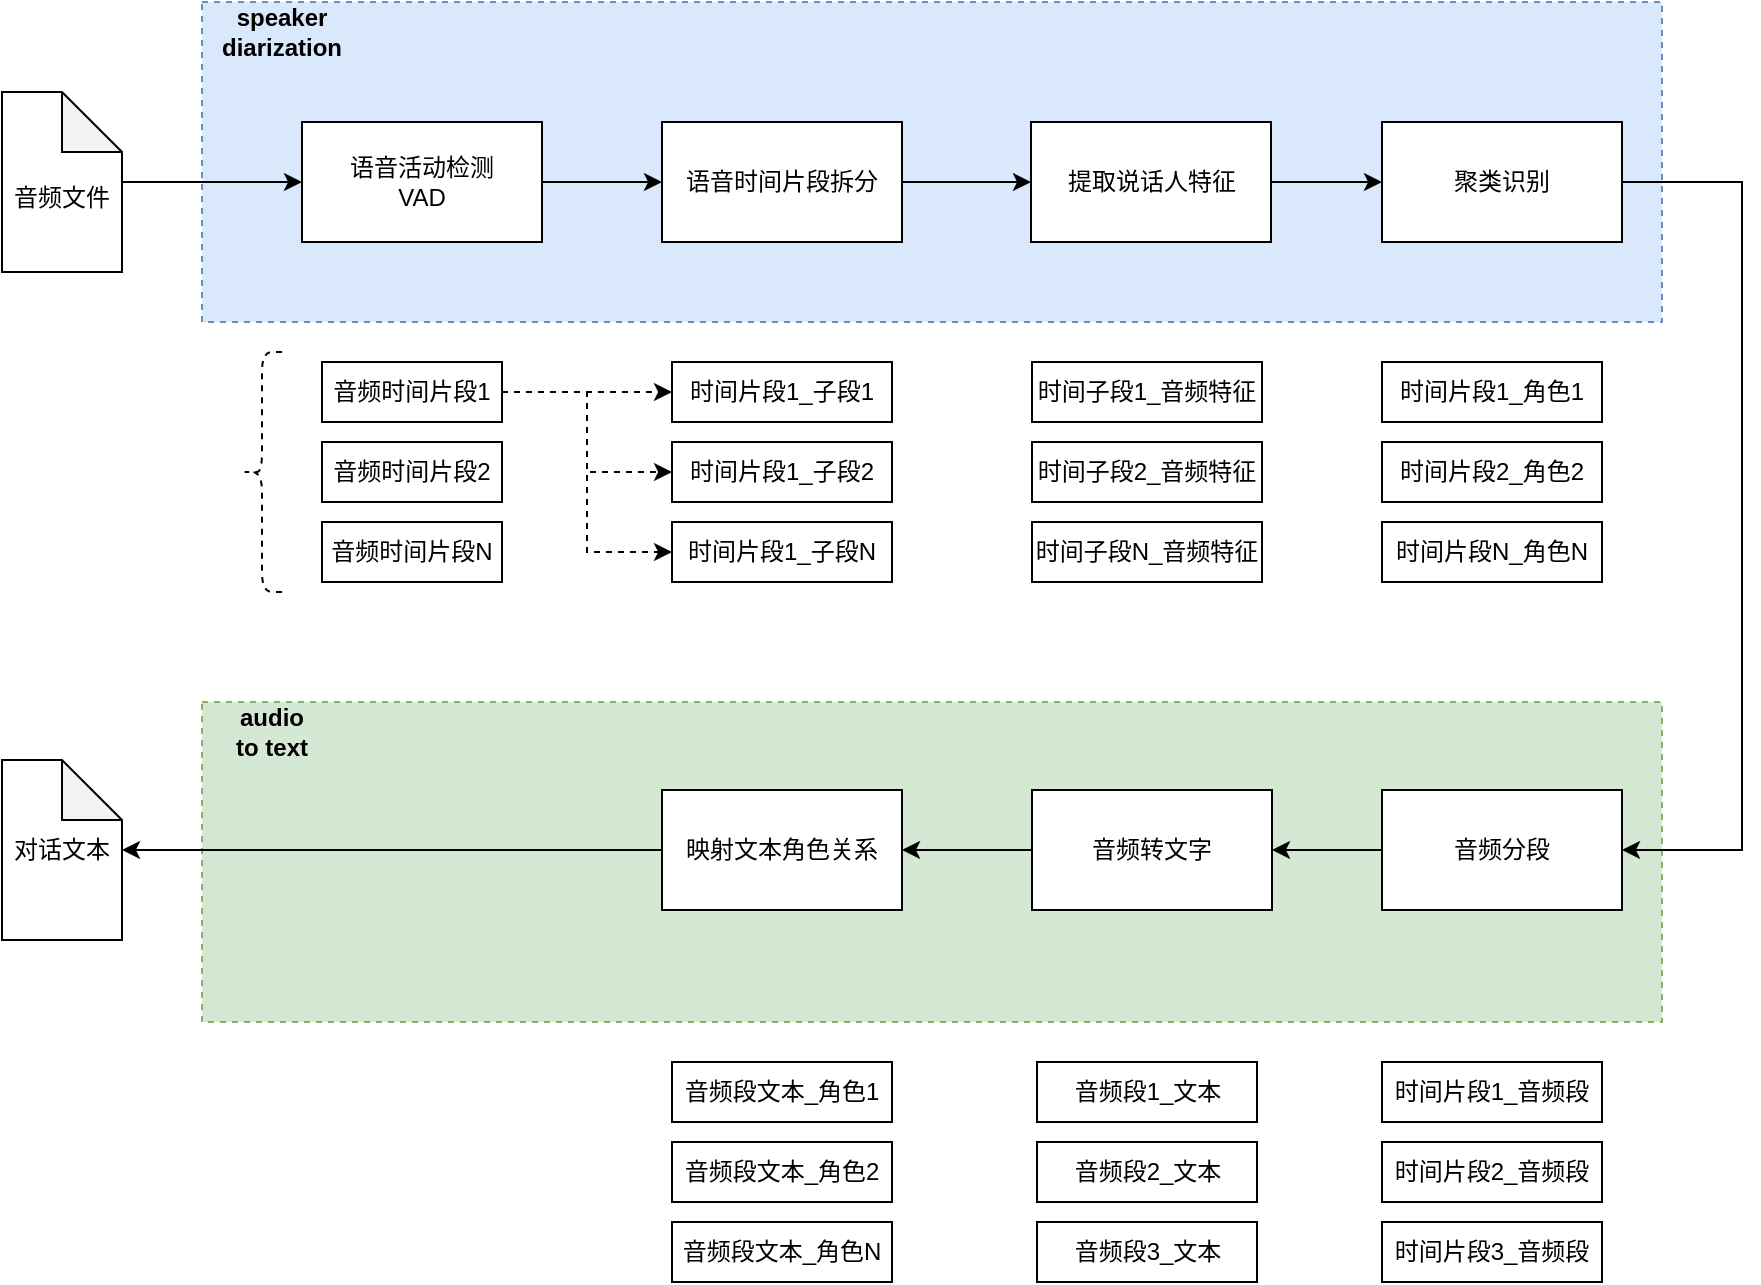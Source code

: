 <mxfile version="23.0.2" type="device" pages="3">
  <diagram name="第 1 页" id="B8MnnoOx6QbnPF_gsELb">
    <mxGraphModel dx="1434" dy="844" grid="1" gridSize="10" guides="1" tooltips="1" connect="1" arrows="1" fold="1" page="1" pageScale="1" pageWidth="1169" pageHeight="827" math="0" shadow="0">
      <root>
        <mxCell id="0" />
        <mxCell id="1" parent="0" />
        <mxCell id="4z5lI8N4x5jjcbuKKjhU-10" value="" style="rounded=0;whiteSpace=wrap;html=1;dashed=1;strokeColor=#82b366;fillColor=#d5e8d4;" vertex="1" parent="1">
          <mxGeometry x="160" y="410" width="730" height="160" as="geometry" />
        </mxCell>
        <mxCell id="4z5lI8N4x5jjcbuKKjhU-9" value="" style="rounded=0;whiteSpace=wrap;html=1;dashed=1;strokeColor=#6c8ebf;fillColor=#dae8fc;" vertex="1" parent="1">
          <mxGeometry x="160" y="60" width="730" height="160" as="geometry" />
        </mxCell>
        <mxCell id="4z5lI8N4x5jjcbuKKjhU-17" style="edgeStyle=orthogonalEdgeStyle;rounded=0;orthogonalLoop=1;jettySize=auto;html=1;" edge="1" parent="1" source="4z5lI8N4x5jjcbuKKjhU-1" target="4z5lI8N4x5jjcbuKKjhU-3">
          <mxGeometry relative="1" as="geometry" />
        </mxCell>
        <mxCell id="4z5lI8N4x5jjcbuKKjhU-1" value="语音活动检测&lt;br&gt;VAD" style="rounded=0;whiteSpace=wrap;html=1;" vertex="1" parent="1">
          <mxGeometry x="210" y="120" width="120" height="60" as="geometry" />
        </mxCell>
        <mxCell id="4z5lI8N4x5jjcbuKKjhU-51" style="edgeStyle=orthogonalEdgeStyle;rounded=0;orthogonalLoop=1;jettySize=auto;html=1;" edge="1" parent="1" source="4z5lI8N4x5jjcbuKKjhU-2" target="4z5lI8N4x5jjcbuKKjhU-1">
          <mxGeometry relative="1" as="geometry" />
        </mxCell>
        <mxCell id="4z5lI8N4x5jjcbuKKjhU-2" value="&lt;br&gt;音频文件" style="shape=note;whiteSpace=wrap;html=1;backgroundOutline=1;darkOpacity=0.05;" vertex="1" parent="1">
          <mxGeometry x="60" y="105" width="60" height="90" as="geometry" />
        </mxCell>
        <mxCell id="4z5lI8N4x5jjcbuKKjhU-18" style="edgeStyle=orthogonalEdgeStyle;rounded=0;orthogonalLoop=1;jettySize=auto;html=1;entryX=0;entryY=0.5;entryDx=0;entryDy=0;" edge="1" parent="1" source="4z5lI8N4x5jjcbuKKjhU-3" target="4z5lI8N4x5jjcbuKKjhU-4">
          <mxGeometry relative="1" as="geometry" />
        </mxCell>
        <mxCell id="4z5lI8N4x5jjcbuKKjhU-3" value="语音时间片段拆分" style="rounded=0;whiteSpace=wrap;html=1;" vertex="1" parent="1">
          <mxGeometry x="390" y="120" width="120" height="60" as="geometry" />
        </mxCell>
        <mxCell id="4z5lI8N4x5jjcbuKKjhU-19" style="edgeStyle=orthogonalEdgeStyle;rounded=0;orthogonalLoop=1;jettySize=auto;html=1;" edge="1" parent="1" source="4z5lI8N4x5jjcbuKKjhU-4" target="4z5lI8N4x5jjcbuKKjhU-5">
          <mxGeometry relative="1" as="geometry" />
        </mxCell>
        <mxCell id="4z5lI8N4x5jjcbuKKjhU-4" value="提取说话人特征" style="rounded=0;whiteSpace=wrap;html=1;" vertex="1" parent="1">
          <mxGeometry x="574.5" y="120" width="120" height="60" as="geometry" />
        </mxCell>
        <mxCell id="4z5lI8N4x5jjcbuKKjhU-36" style="edgeStyle=orthogonalEdgeStyle;rounded=0;orthogonalLoop=1;jettySize=auto;html=1;entryX=1;entryY=0.5;entryDx=0;entryDy=0;" edge="1" parent="1" source="4z5lI8N4x5jjcbuKKjhU-5" target="4z5lI8N4x5jjcbuKKjhU-6">
          <mxGeometry relative="1" as="geometry">
            <Array as="points">
              <mxPoint x="930" y="150" />
              <mxPoint x="930" y="484" />
            </Array>
          </mxGeometry>
        </mxCell>
        <mxCell id="4z5lI8N4x5jjcbuKKjhU-5" value="聚类识别" style="rounded=0;whiteSpace=wrap;html=1;" vertex="1" parent="1">
          <mxGeometry x="750" y="120" width="120" height="60" as="geometry" />
        </mxCell>
        <mxCell id="4z5lI8N4x5jjcbuKKjhU-41" style="edgeStyle=orthogonalEdgeStyle;rounded=0;orthogonalLoop=1;jettySize=auto;html=1;entryX=1;entryY=0.5;entryDx=0;entryDy=0;" edge="1" parent="1" source="4z5lI8N4x5jjcbuKKjhU-6" target="4z5lI8N4x5jjcbuKKjhU-7">
          <mxGeometry relative="1" as="geometry" />
        </mxCell>
        <mxCell id="4z5lI8N4x5jjcbuKKjhU-6" value="音频分段" style="rounded=0;whiteSpace=wrap;html=1;" vertex="1" parent="1">
          <mxGeometry x="750" y="454" width="120" height="60" as="geometry" />
        </mxCell>
        <mxCell id="4z5lI8N4x5jjcbuKKjhU-46" style="edgeStyle=orthogonalEdgeStyle;rounded=0;orthogonalLoop=1;jettySize=auto;html=1;" edge="1" parent="1" source="4z5lI8N4x5jjcbuKKjhU-7" target="4z5lI8N4x5jjcbuKKjhU-8">
          <mxGeometry relative="1" as="geometry" />
        </mxCell>
        <mxCell id="4z5lI8N4x5jjcbuKKjhU-7" value="音频转文字" style="rounded=0;whiteSpace=wrap;html=1;" vertex="1" parent="1">
          <mxGeometry x="575" y="454" width="120" height="60" as="geometry" />
        </mxCell>
        <mxCell id="4z5lI8N4x5jjcbuKKjhU-50" style="edgeStyle=orthogonalEdgeStyle;rounded=0;orthogonalLoop=1;jettySize=auto;html=1;" edge="1" parent="1" source="4z5lI8N4x5jjcbuKKjhU-8" target="4z5lI8N4x5jjcbuKKjhU-49">
          <mxGeometry relative="1" as="geometry" />
        </mxCell>
        <mxCell id="4z5lI8N4x5jjcbuKKjhU-8" value="映射文本角色关系" style="rounded=0;whiteSpace=wrap;html=1;" vertex="1" parent="1">
          <mxGeometry x="390" y="454" width="120" height="60" as="geometry" />
        </mxCell>
        <mxCell id="4z5lI8N4x5jjcbuKKjhU-11" value="speaker diarization" style="text;html=1;strokeColor=none;fillColor=none;align=center;verticalAlign=middle;whiteSpace=wrap;rounded=0;fontStyle=1" vertex="1" parent="1">
          <mxGeometry x="160" y="60" width="80" height="30" as="geometry" />
        </mxCell>
        <mxCell id="4z5lI8N4x5jjcbuKKjhU-12" value="audio &lt;br&gt;to text" style="text;html=1;strokeColor=none;fillColor=none;align=center;verticalAlign=middle;whiteSpace=wrap;rounded=0;fontStyle=1" vertex="1" parent="1">
          <mxGeometry x="160" y="410" width="70" height="30" as="geometry" />
        </mxCell>
        <mxCell id="4z5lI8N4x5jjcbuKKjhU-25" style="edgeStyle=orthogonalEdgeStyle;rounded=0;orthogonalLoop=1;jettySize=auto;html=1;entryX=0;entryY=0.5;entryDx=0;entryDy=0;dashed=1;" edge="1" parent="1" source="4z5lI8N4x5jjcbuKKjhU-13" target="4z5lI8N4x5jjcbuKKjhU-22">
          <mxGeometry relative="1" as="geometry" />
        </mxCell>
        <mxCell id="4z5lI8N4x5jjcbuKKjhU-26" style="edgeStyle=orthogonalEdgeStyle;rounded=0;orthogonalLoop=1;jettySize=auto;html=1;entryX=0;entryY=0.5;entryDx=0;entryDy=0;dashed=1;" edge="1" parent="1" source="4z5lI8N4x5jjcbuKKjhU-13" target="4z5lI8N4x5jjcbuKKjhU-23">
          <mxGeometry relative="1" as="geometry" />
        </mxCell>
        <mxCell id="4z5lI8N4x5jjcbuKKjhU-27" style="edgeStyle=orthogonalEdgeStyle;rounded=0;orthogonalLoop=1;jettySize=auto;html=1;entryX=0;entryY=0.5;entryDx=0;entryDy=0;dashed=1;" edge="1" parent="1" source="4z5lI8N4x5jjcbuKKjhU-13" target="4z5lI8N4x5jjcbuKKjhU-24">
          <mxGeometry relative="1" as="geometry" />
        </mxCell>
        <mxCell id="4z5lI8N4x5jjcbuKKjhU-13" value="音频时间片段1" style="rounded=0;whiteSpace=wrap;html=1;" vertex="1" parent="1">
          <mxGeometry x="220" y="240" width="90" height="30" as="geometry" />
        </mxCell>
        <mxCell id="4z5lI8N4x5jjcbuKKjhU-16" value="" style="shape=curlyBracket;whiteSpace=wrap;html=1;rounded=1;flipH=1;labelPosition=right;verticalLabelPosition=middle;align=left;verticalAlign=middle;rotation=-180;dashed=1;" vertex="1" parent="1">
          <mxGeometry x="180" y="235" width="20" height="120" as="geometry" />
        </mxCell>
        <mxCell id="4z5lI8N4x5jjcbuKKjhU-20" value="音频时间片段2" style="rounded=0;whiteSpace=wrap;html=1;" vertex="1" parent="1">
          <mxGeometry x="220" y="280" width="90" height="30" as="geometry" />
        </mxCell>
        <mxCell id="4z5lI8N4x5jjcbuKKjhU-21" value="音频时间片段N" style="rounded=0;whiteSpace=wrap;html=1;" vertex="1" parent="1">
          <mxGeometry x="220" y="320" width="90" height="30" as="geometry" />
        </mxCell>
        <mxCell id="4z5lI8N4x5jjcbuKKjhU-22" value="时间片段1_子段1" style="rounded=0;whiteSpace=wrap;html=1;" vertex="1" parent="1">
          <mxGeometry x="395" y="240" width="110" height="30" as="geometry" />
        </mxCell>
        <mxCell id="4z5lI8N4x5jjcbuKKjhU-23" value="时间片段1_子段2" style="rounded=0;whiteSpace=wrap;html=1;" vertex="1" parent="1">
          <mxGeometry x="395" y="280" width="110" height="30" as="geometry" />
        </mxCell>
        <mxCell id="4z5lI8N4x5jjcbuKKjhU-24" value="时间片段1_子段N" style="rounded=0;whiteSpace=wrap;html=1;" vertex="1" parent="1">
          <mxGeometry x="395" y="320" width="110" height="30" as="geometry" />
        </mxCell>
        <mxCell id="4z5lI8N4x5jjcbuKKjhU-28" value="时间子段1_音频特征" style="rounded=0;whiteSpace=wrap;html=1;" vertex="1" parent="1">
          <mxGeometry x="575" y="240" width="115" height="30" as="geometry" />
        </mxCell>
        <mxCell id="4z5lI8N4x5jjcbuKKjhU-29" value="时间子段2_音频特征" style="rounded=0;whiteSpace=wrap;html=1;" vertex="1" parent="1">
          <mxGeometry x="575" y="280" width="115" height="30" as="geometry" />
        </mxCell>
        <mxCell id="4z5lI8N4x5jjcbuKKjhU-30" value="时间子段N_音频特征" style="rounded=0;whiteSpace=wrap;html=1;" vertex="1" parent="1">
          <mxGeometry x="575" y="320" width="115" height="30" as="geometry" />
        </mxCell>
        <mxCell id="4z5lI8N4x5jjcbuKKjhU-33" value="时间片段1_角色1" style="rounded=0;whiteSpace=wrap;html=1;" vertex="1" parent="1">
          <mxGeometry x="750" y="240" width="110" height="30" as="geometry" />
        </mxCell>
        <mxCell id="4z5lI8N4x5jjcbuKKjhU-34" value="时间片段2_角色2" style="rounded=0;whiteSpace=wrap;html=1;" vertex="1" parent="1">
          <mxGeometry x="750" y="280" width="110" height="30" as="geometry" />
        </mxCell>
        <mxCell id="4z5lI8N4x5jjcbuKKjhU-35" value="时间片段N_角色N" style="rounded=0;whiteSpace=wrap;html=1;" vertex="1" parent="1">
          <mxGeometry x="750" y="320" width="110" height="30" as="geometry" />
        </mxCell>
        <mxCell id="4z5lI8N4x5jjcbuKKjhU-37" value="时间片段1_音频段" style="rounded=0;whiteSpace=wrap;html=1;" vertex="1" parent="1">
          <mxGeometry x="750" y="590" width="110" height="30" as="geometry" />
        </mxCell>
        <mxCell id="4z5lI8N4x5jjcbuKKjhU-39" value="时间片段2_音频段" style="rounded=0;whiteSpace=wrap;html=1;" vertex="1" parent="1">
          <mxGeometry x="750" y="630" width="110" height="30" as="geometry" />
        </mxCell>
        <mxCell id="4z5lI8N4x5jjcbuKKjhU-40" value="时间片段3_音频段" style="rounded=0;whiteSpace=wrap;html=1;" vertex="1" parent="1">
          <mxGeometry x="750" y="670" width="110" height="30" as="geometry" />
        </mxCell>
        <mxCell id="4z5lI8N4x5jjcbuKKjhU-42" value="音频段1_文本" style="rounded=0;whiteSpace=wrap;html=1;" vertex="1" parent="1">
          <mxGeometry x="577.5" y="590" width="110" height="30" as="geometry" />
        </mxCell>
        <mxCell id="4z5lI8N4x5jjcbuKKjhU-43" value="音频段2_文本" style="rounded=0;whiteSpace=wrap;html=1;" vertex="1" parent="1">
          <mxGeometry x="577.5" y="630" width="110" height="30" as="geometry" />
        </mxCell>
        <mxCell id="4z5lI8N4x5jjcbuKKjhU-44" value="音频段3_文本" style="rounded=0;whiteSpace=wrap;html=1;" vertex="1" parent="1">
          <mxGeometry x="577.5" y="670" width="110" height="30" as="geometry" />
        </mxCell>
        <mxCell id="4z5lI8N4x5jjcbuKKjhU-45" value="音频段文本_角色1" style="rounded=0;whiteSpace=wrap;html=1;" vertex="1" parent="1">
          <mxGeometry x="395" y="590" width="110" height="30" as="geometry" />
        </mxCell>
        <mxCell id="4z5lI8N4x5jjcbuKKjhU-47" value="音频段文本_角色2" style="rounded=0;whiteSpace=wrap;html=1;" vertex="1" parent="1">
          <mxGeometry x="395" y="630" width="110" height="30" as="geometry" />
        </mxCell>
        <mxCell id="4z5lI8N4x5jjcbuKKjhU-48" value="音频段文本_角色N" style="rounded=0;whiteSpace=wrap;html=1;" vertex="1" parent="1">
          <mxGeometry x="395" y="670" width="110" height="30" as="geometry" />
        </mxCell>
        <mxCell id="4z5lI8N4x5jjcbuKKjhU-49" value="对话文本" style="shape=note;whiteSpace=wrap;html=1;backgroundOutline=1;darkOpacity=0.05;" vertex="1" parent="1">
          <mxGeometry x="60" y="439" width="60" height="90" as="geometry" />
        </mxCell>
      </root>
    </mxGraphModel>
  </diagram>
  <diagram name="第一版" id="OeGTl1P39evOYPoa_xKc">
    <mxGraphModel dx="1674" dy="844" grid="1" gridSize="10" guides="1" tooltips="1" connect="1" arrows="1" fold="1" page="1" pageScale="1" pageWidth="1169" pageHeight="827" math="0" shadow="0">
      <root>
        <mxCell id="Fuwbp-t072ufbkYobTwD-0" />
        <mxCell id="Fuwbp-t072ufbkYobTwD-1" parent="Fuwbp-t072ufbkYobTwD-0" />
        <mxCell id="Fuwbp-t072ufbkYobTwD-2" value="" style="rounded=0;whiteSpace=wrap;html=1;dashed=1;strokeColor=#82b366;fillColor=#d5e8d4;" vertex="1" parent="Fuwbp-t072ufbkYobTwD-1">
          <mxGeometry x="890" y="60" width="640" height="160" as="geometry" />
        </mxCell>
        <mxCell id="Fuwbp-t072ufbkYobTwD-3" value="" style="rounded=0;whiteSpace=wrap;html=1;dashed=1;strokeColor=#6c8ebf;fillColor=#dae8fc;" vertex="1" parent="Fuwbp-t072ufbkYobTwD-1">
          <mxGeometry x="160" y="60" width="730" height="160" as="geometry" />
        </mxCell>
        <mxCell id="Fuwbp-t072ufbkYobTwD-4" style="edgeStyle=orthogonalEdgeStyle;rounded=0;orthogonalLoop=1;jettySize=auto;html=1;" edge="1" parent="Fuwbp-t072ufbkYobTwD-1" source="Fuwbp-t072ufbkYobTwD-5" target="Fuwbp-t072ufbkYobTwD-9">
          <mxGeometry relative="1" as="geometry" />
        </mxCell>
        <mxCell id="Fuwbp-t072ufbkYobTwD-5" value="语音活动检测" style="rounded=0;whiteSpace=wrap;html=1;" vertex="1" parent="Fuwbp-t072ufbkYobTwD-1">
          <mxGeometry x="210" y="120" width="120" height="60" as="geometry" />
        </mxCell>
        <mxCell id="Fuwbp-t072ufbkYobTwD-6" style="edgeStyle=orthogonalEdgeStyle;rounded=0;orthogonalLoop=1;jettySize=auto;html=1;" edge="1" parent="Fuwbp-t072ufbkYobTwD-1" source="Fuwbp-t072ufbkYobTwD-7" target="Fuwbp-t072ufbkYobTwD-5">
          <mxGeometry relative="1" as="geometry" />
        </mxCell>
        <mxCell id="Fuwbp-t072ufbkYobTwD-7" value="&lt;br&gt;音频文件" style="shape=note;whiteSpace=wrap;html=1;backgroundOutline=1;darkOpacity=0.05;" vertex="1" parent="Fuwbp-t072ufbkYobTwD-1">
          <mxGeometry x="60" y="105" width="60" height="90" as="geometry" />
        </mxCell>
        <mxCell id="Fuwbp-t072ufbkYobTwD-8" style="edgeStyle=orthogonalEdgeStyle;rounded=0;orthogonalLoop=1;jettySize=auto;html=1;entryX=0;entryY=0.5;entryDx=0;entryDy=0;" edge="1" parent="Fuwbp-t072ufbkYobTwD-1" source="Fuwbp-t072ufbkYobTwD-9" target="Fuwbp-t072ufbkYobTwD-11">
          <mxGeometry relative="1" as="geometry" />
        </mxCell>
        <mxCell id="Fuwbp-t072ufbkYobTwD-9" value="语音时间片段拆分" style="rounded=0;whiteSpace=wrap;html=1;" vertex="1" parent="Fuwbp-t072ufbkYobTwD-1">
          <mxGeometry x="390" y="120" width="120" height="60" as="geometry" />
        </mxCell>
        <mxCell id="Fuwbp-t072ufbkYobTwD-10" style="edgeStyle=orthogonalEdgeStyle;rounded=0;orthogonalLoop=1;jettySize=auto;html=1;" edge="1" parent="Fuwbp-t072ufbkYobTwD-1" source="Fuwbp-t072ufbkYobTwD-11" target="Fuwbp-t072ufbkYobTwD-13">
          <mxGeometry relative="1" as="geometry" />
        </mxCell>
        <mxCell id="Fuwbp-t072ufbkYobTwD-11" value="提取说话人特征" style="rounded=0;whiteSpace=wrap;html=1;" vertex="1" parent="Fuwbp-t072ufbkYobTwD-1">
          <mxGeometry x="574.5" y="120" width="120" height="60" as="geometry" />
        </mxCell>
        <mxCell id="nxH34Sd4B_VQgDm_qu-q-0" style="edgeStyle=orthogonalEdgeStyle;rounded=0;orthogonalLoop=1;jettySize=auto;html=1;" edge="1" parent="Fuwbp-t072ufbkYobTwD-1" source="Fuwbp-t072ufbkYobTwD-13" target="Fuwbp-t072ufbkYobTwD-15">
          <mxGeometry relative="1" as="geometry" />
        </mxCell>
        <mxCell id="Fuwbp-t072ufbkYobTwD-13" value="说话人聚类识别" style="rounded=0;whiteSpace=wrap;html=1;" vertex="1" parent="Fuwbp-t072ufbkYobTwD-1">
          <mxGeometry x="750" y="120" width="120" height="60" as="geometry" />
        </mxCell>
        <mxCell id="nxH34Sd4B_VQgDm_qu-q-1" style="edgeStyle=orthogonalEdgeStyle;rounded=0;orthogonalLoop=1;jettySize=auto;html=1;" edge="1" parent="Fuwbp-t072ufbkYobTwD-1" source="Fuwbp-t072ufbkYobTwD-15" target="Fuwbp-t072ufbkYobTwD-17">
          <mxGeometry relative="1" as="geometry" />
        </mxCell>
        <mxCell id="Fuwbp-t072ufbkYobTwD-15" value="音频分段" style="rounded=0;whiteSpace=wrap;html=1;" vertex="1" parent="Fuwbp-t072ufbkYobTwD-1">
          <mxGeometry x="970" y="120" width="120" height="60" as="geometry" />
        </mxCell>
        <mxCell id="nxH34Sd4B_VQgDm_qu-q-2" style="edgeStyle=orthogonalEdgeStyle;rounded=0;orthogonalLoop=1;jettySize=auto;html=1;" edge="1" parent="Fuwbp-t072ufbkYobTwD-1" source="Fuwbp-t072ufbkYobTwD-17" target="Fuwbp-t072ufbkYobTwD-19">
          <mxGeometry relative="1" as="geometry" />
        </mxCell>
        <mxCell id="Fuwbp-t072ufbkYobTwD-17" value="音频转文字" style="rounded=0;whiteSpace=wrap;html=1;" vertex="1" parent="Fuwbp-t072ufbkYobTwD-1">
          <mxGeometry x="1160" y="120" width="120" height="60" as="geometry" />
        </mxCell>
        <mxCell id="nxH34Sd4B_VQgDm_qu-q-3" style="edgeStyle=orthogonalEdgeStyle;rounded=0;orthogonalLoop=1;jettySize=auto;html=1;" edge="1" parent="Fuwbp-t072ufbkYobTwD-1" source="Fuwbp-t072ufbkYobTwD-19" target="Fuwbp-t072ufbkYobTwD-47">
          <mxGeometry relative="1" as="geometry" />
        </mxCell>
        <mxCell id="Fuwbp-t072ufbkYobTwD-19" value="映射文本角色关系" style="rounded=0;whiteSpace=wrap;html=1;" vertex="1" parent="Fuwbp-t072ufbkYobTwD-1">
          <mxGeometry x="1360" y="120" width="120" height="60" as="geometry" />
        </mxCell>
        <mxCell id="Fuwbp-t072ufbkYobTwD-20" value="说话人识别" style="text;html=1;strokeColor=none;fillColor=none;align=center;verticalAlign=middle;whiteSpace=wrap;rounded=0;fontStyle=1" vertex="1" parent="Fuwbp-t072ufbkYobTwD-1">
          <mxGeometry x="160" y="60" width="80" height="30" as="geometry" />
        </mxCell>
        <mxCell id="Fuwbp-t072ufbkYobTwD-21" value="音频转文字" style="text;html=1;strokeColor=none;fillColor=none;align=center;verticalAlign=middle;whiteSpace=wrap;rounded=0;fontStyle=1" vertex="1" parent="Fuwbp-t072ufbkYobTwD-1">
          <mxGeometry x="890" y="60" width="70" height="30" as="geometry" />
        </mxCell>
        <mxCell id="Fuwbp-t072ufbkYobTwD-22" style="edgeStyle=orthogonalEdgeStyle;rounded=0;orthogonalLoop=1;jettySize=auto;html=1;entryX=0;entryY=0.5;entryDx=0;entryDy=0;dashed=1;" edge="1" parent="Fuwbp-t072ufbkYobTwD-1" source="Fuwbp-t072ufbkYobTwD-25" target="Fuwbp-t072ufbkYobTwD-29">
          <mxGeometry relative="1" as="geometry" />
        </mxCell>
        <mxCell id="Fuwbp-t072ufbkYobTwD-23" style="edgeStyle=orthogonalEdgeStyle;rounded=0;orthogonalLoop=1;jettySize=auto;html=1;entryX=0;entryY=0.5;entryDx=0;entryDy=0;dashed=1;" edge="1" parent="Fuwbp-t072ufbkYobTwD-1" source="Fuwbp-t072ufbkYobTwD-25" target="Fuwbp-t072ufbkYobTwD-30">
          <mxGeometry relative="1" as="geometry" />
        </mxCell>
        <mxCell id="Fuwbp-t072ufbkYobTwD-24" style="edgeStyle=orthogonalEdgeStyle;rounded=0;orthogonalLoop=1;jettySize=auto;html=1;entryX=0;entryY=0.5;entryDx=0;entryDy=0;dashed=1;" edge="1" parent="Fuwbp-t072ufbkYobTwD-1" source="Fuwbp-t072ufbkYobTwD-25" target="Fuwbp-t072ufbkYobTwD-31">
          <mxGeometry relative="1" as="geometry" />
        </mxCell>
        <mxCell id="Fuwbp-t072ufbkYobTwD-25" value="音频时间片段1" style="rounded=0;whiteSpace=wrap;html=1;" vertex="1" parent="Fuwbp-t072ufbkYobTwD-1">
          <mxGeometry x="220" y="240" width="90" height="30" as="geometry" />
        </mxCell>
        <mxCell id="Fuwbp-t072ufbkYobTwD-26" value="" style="shape=curlyBracket;whiteSpace=wrap;html=1;rounded=1;flipH=1;labelPosition=right;verticalLabelPosition=middle;align=left;verticalAlign=middle;rotation=-180;dashed=1;" vertex="1" parent="Fuwbp-t072ufbkYobTwD-1">
          <mxGeometry x="180" y="235" width="20" height="120" as="geometry" />
        </mxCell>
        <mxCell id="Fuwbp-t072ufbkYobTwD-27" value="音频时间片段2" style="rounded=0;whiteSpace=wrap;html=1;" vertex="1" parent="Fuwbp-t072ufbkYobTwD-1">
          <mxGeometry x="220" y="280" width="90" height="30" as="geometry" />
        </mxCell>
        <mxCell id="Fuwbp-t072ufbkYobTwD-28" value="音频时间片段N" style="rounded=0;whiteSpace=wrap;html=1;" vertex="1" parent="Fuwbp-t072ufbkYobTwD-1">
          <mxGeometry x="220" y="320" width="90" height="30" as="geometry" />
        </mxCell>
        <mxCell id="Fuwbp-t072ufbkYobTwD-29" value="时间片段1_子段1" style="rounded=0;whiteSpace=wrap;html=1;" vertex="1" parent="Fuwbp-t072ufbkYobTwD-1">
          <mxGeometry x="395" y="240" width="110" height="30" as="geometry" />
        </mxCell>
        <mxCell id="Fuwbp-t072ufbkYobTwD-30" value="时间片段1_子段2" style="rounded=0;whiteSpace=wrap;html=1;" vertex="1" parent="Fuwbp-t072ufbkYobTwD-1">
          <mxGeometry x="395" y="280" width="110" height="30" as="geometry" />
        </mxCell>
        <mxCell id="Fuwbp-t072ufbkYobTwD-31" value="时间片段1_子段N" style="rounded=0;whiteSpace=wrap;html=1;" vertex="1" parent="Fuwbp-t072ufbkYobTwD-1">
          <mxGeometry x="395" y="320" width="110" height="30" as="geometry" />
        </mxCell>
        <mxCell id="Fuwbp-t072ufbkYobTwD-32" value="时间子段1_音频特征" style="rounded=0;whiteSpace=wrap;html=1;" vertex="1" parent="Fuwbp-t072ufbkYobTwD-1">
          <mxGeometry x="575" y="240" width="115" height="30" as="geometry" />
        </mxCell>
        <mxCell id="Fuwbp-t072ufbkYobTwD-33" value="时间子段2_音频特征" style="rounded=0;whiteSpace=wrap;html=1;" vertex="1" parent="Fuwbp-t072ufbkYobTwD-1">
          <mxGeometry x="575" y="280" width="115" height="30" as="geometry" />
        </mxCell>
        <mxCell id="Fuwbp-t072ufbkYobTwD-34" value="时间子段N_音频特征" style="rounded=0;whiteSpace=wrap;html=1;" vertex="1" parent="Fuwbp-t072ufbkYobTwD-1">
          <mxGeometry x="575" y="320" width="115" height="30" as="geometry" />
        </mxCell>
        <mxCell id="Fuwbp-t072ufbkYobTwD-35" value="时间片段1_角色1" style="rounded=0;whiteSpace=wrap;html=1;" vertex="1" parent="Fuwbp-t072ufbkYobTwD-1">
          <mxGeometry x="750" y="240" width="110" height="30" as="geometry" />
        </mxCell>
        <mxCell id="Fuwbp-t072ufbkYobTwD-36" value="时间片段2_角色2" style="rounded=0;whiteSpace=wrap;html=1;" vertex="1" parent="Fuwbp-t072ufbkYobTwD-1">
          <mxGeometry x="750" y="280" width="110" height="30" as="geometry" />
        </mxCell>
        <mxCell id="Fuwbp-t072ufbkYobTwD-37" value="时间片段N_角色N" style="rounded=0;whiteSpace=wrap;html=1;" vertex="1" parent="Fuwbp-t072ufbkYobTwD-1">
          <mxGeometry x="750" y="320" width="110" height="30" as="geometry" />
        </mxCell>
        <mxCell id="Fuwbp-t072ufbkYobTwD-38" value="时间片段1_音频段" style="rounded=0;whiteSpace=wrap;html=1;" vertex="1" parent="Fuwbp-t072ufbkYobTwD-1">
          <mxGeometry x="975" y="240" width="110" height="30" as="geometry" />
        </mxCell>
        <mxCell id="Fuwbp-t072ufbkYobTwD-39" value="时间片段2_音频段" style="rounded=0;whiteSpace=wrap;html=1;" vertex="1" parent="Fuwbp-t072ufbkYobTwD-1">
          <mxGeometry x="975" y="280" width="110" height="30" as="geometry" />
        </mxCell>
        <mxCell id="Fuwbp-t072ufbkYobTwD-40" value="时间片段3_音频段" style="rounded=0;whiteSpace=wrap;html=1;" vertex="1" parent="Fuwbp-t072ufbkYobTwD-1">
          <mxGeometry x="975" y="320" width="110" height="30" as="geometry" />
        </mxCell>
        <mxCell id="Fuwbp-t072ufbkYobTwD-41" value="音频段1_文本" style="rounded=0;whiteSpace=wrap;html=1;" vertex="1" parent="Fuwbp-t072ufbkYobTwD-1">
          <mxGeometry x="1165" y="240" width="110" height="30" as="geometry" />
        </mxCell>
        <mxCell id="Fuwbp-t072ufbkYobTwD-42" value="音频段2_文本" style="rounded=0;whiteSpace=wrap;html=1;" vertex="1" parent="Fuwbp-t072ufbkYobTwD-1">
          <mxGeometry x="1165" y="280" width="110" height="30" as="geometry" />
        </mxCell>
        <mxCell id="Fuwbp-t072ufbkYobTwD-43" value="音频段3_文本" style="rounded=0;whiteSpace=wrap;html=1;" vertex="1" parent="Fuwbp-t072ufbkYobTwD-1">
          <mxGeometry x="1165" y="320" width="110" height="30" as="geometry" />
        </mxCell>
        <mxCell id="Fuwbp-t072ufbkYobTwD-44" value="音频段文本_角色1" style="rounded=0;whiteSpace=wrap;html=1;" vertex="1" parent="Fuwbp-t072ufbkYobTwD-1">
          <mxGeometry x="1365" y="240" width="110" height="30" as="geometry" />
        </mxCell>
        <mxCell id="Fuwbp-t072ufbkYobTwD-45" value="音频段文本_角色2" style="rounded=0;whiteSpace=wrap;html=1;" vertex="1" parent="Fuwbp-t072ufbkYobTwD-1">
          <mxGeometry x="1365" y="280" width="110" height="30" as="geometry" />
        </mxCell>
        <mxCell id="Fuwbp-t072ufbkYobTwD-46" value="音频段文本_角色N" style="rounded=0;whiteSpace=wrap;html=1;" vertex="1" parent="Fuwbp-t072ufbkYobTwD-1">
          <mxGeometry x="1365" y="320" width="110" height="30" as="geometry" />
        </mxCell>
        <mxCell id="Fuwbp-t072ufbkYobTwD-47" value="对话文本" style="shape=note;whiteSpace=wrap;html=1;backgroundOutline=1;darkOpacity=0.05;" vertex="1" parent="Fuwbp-t072ufbkYobTwD-1">
          <mxGeometry x="1560" y="105" width="60" height="90" as="geometry" />
        </mxCell>
      </root>
    </mxGraphModel>
  </diagram>
  <diagram name="第二版" id="v1UHOwDZw74L1Uzq1vG9">
    <mxGraphModel dx="1687" dy="993" grid="1" gridSize="10" guides="1" tooltips="1" connect="1" arrows="1" fold="1" page="1" pageScale="1" pageWidth="1169" pageHeight="827" math="0" shadow="0">
      <root>
        <mxCell id="vA87nllsANTd4PpmZuV6-0" />
        <mxCell id="vA87nllsANTd4PpmZuV6-1" parent="vA87nllsANTd4PpmZuV6-0" />
        <mxCell id="sA51VaUebYwI_-mCMKS2-12" value="" style="rounded=0;whiteSpace=wrap;html=1;dashed=1;strokeColor=#82b366;fillColor=#d5e8d4;" vertex="1" parent="vA87nllsANTd4PpmZuV6-1">
          <mxGeometry x="130" y="450" width="1420" height="140" as="geometry" />
        </mxCell>
        <mxCell id="sA51VaUebYwI_-mCMKS2-10" value="" style="rounded=0;whiteSpace=wrap;html=1;dashed=1;strokeColor=#6c8ebf;fillColor=#dae8fc;" vertex="1" parent="vA87nllsANTd4PpmZuV6-1">
          <mxGeometry x="130" y="100" width="1420" height="140" as="geometry" />
        </mxCell>
        <mxCell id="sA51VaUebYwI_-mCMKS2-7" style="edgeStyle=orthogonalEdgeStyle;rounded=0;orthogonalLoop=1;jettySize=auto;html=1;" edge="1" parent="vA87nllsANTd4PpmZuV6-1" source="sA51VaUebYwI_-mCMKS2-0" target="sA51VaUebYwI_-mCMKS2-1">
          <mxGeometry relative="1" as="geometry" />
        </mxCell>
        <mxCell id="sA51VaUebYwI_-mCMKS2-0" value="&lt;b&gt;&lt;font style=&quot;font-size: 14px;&quot;&gt;解析长音频中有效语音片段起止时间&lt;/font&gt;&lt;/b&gt;&lt;br&gt;（VAD语音活动检测）" style="rounded=0;whiteSpace=wrap;html=1;" vertex="1" parent="vA87nllsANTd4PpmZuV6-1">
          <mxGeometry x="160" y="140" width="290.5" height="60" as="geometry" />
        </mxCell>
        <mxCell id="sA51VaUebYwI_-mCMKS2-14" style="edgeStyle=orthogonalEdgeStyle;rounded=0;orthogonalLoop=1;jettySize=auto;html=1;" edge="1" parent="vA87nllsANTd4PpmZuV6-1" source="sA51VaUebYwI_-mCMKS2-1" target="sA51VaUebYwI_-mCMKS2-2">
          <mxGeometry relative="1" as="geometry" />
        </mxCell>
        <mxCell id="sA51VaUebYwI_-mCMKS2-1" value="&lt;font style=&quot;font-size: 14px;&quot;&gt;切分每段有效语音为若干固定长度的小块&lt;/font&gt;&lt;br&gt;&lt;span style=&quot;font-weight: normal;&quot;&gt;（便于模型提取每个小块的声音信息）&lt;/span&gt;" style="rounded=0;whiteSpace=wrap;html=1;fontStyle=1" vertex="1" parent="vA87nllsANTd4PpmZuV6-1">
          <mxGeometry x="519.25" y="140" width="290.5" height="60" as="geometry" />
        </mxCell>
        <mxCell id="sA51VaUebYwI_-mCMKS2-15" style="edgeStyle=orthogonalEdgeStyle;rounded=0;orthogonalLoop=1;jettySize=auto;html=1;" edge="1" parent="vA87nllsANTd4PpmZuV6-1" source="sA51VaUebYwI_-mCMKS2-2" target="sA51VaUebYwI_-mCMKS2-3">
          <mxGeometry relative="1" as="geometry" />
        </mxCell>
        <mxCell id="sA51VaUebYwI_-mCMKS2-2" value="&lt;font style=&quot;font-size: 14px;&quot;&gt;收集每个小块的音频特点&lt;/font&gt;&lt;br&gt;&lt;span style=&quot;font-weight: normal;&quot;&gt;（计算&lt;/span&gt;&lt;span style=&quot;font-weight: 400;&quot;&gt;每块音频的嵌入特征&lt;/span&gt;&lt;span style=&quot;font-weight: normal;&quot;&gt;）&lt;/span&gt;" style="rounded=0;whiteSpace=wrap;html=1;fontStyle=1" vertex="1" parent="vA87nllsANTd4PpmZuV6-1">
          <mxGeometry x="880" y="140" width="290.5" height="60" as="geometry" />
        </mxCell>
        <mxCell id="MmYCMAbkuT_3EoAHLHL6-7" style="edgeStyle=orthogonalEdgeStyle;rounded=0;orthogonalLoop=1;jettySize=auto;html=1;entryX=1;entryY=0.5;entryDx=0;entryDy=0;" edge="1" parent="vA87nllsANTd4PpmZuV6-1" source="sA51VaUebYwI_-mCMKS2-3" target="MmYCMAbkuT_3EoAHLHL6-6">
          <mxGeometry relative="1" as="geometry">
            <Array as="points">
              <mxPoint x="1600" y="170" />
              <mxPoint x="1600" y="520" />
            </Array>
          </mxGeometry>
        </mxCell>
        <mxCell id="sA51VaUebYwI_-mCMKS2-3" value="&lt;font style=&quot;font-size: 14px;&quot;&gt;通过声音的特点辨认是谁在说话&lt;/font&gt;&lt;br&gt;&lt;span style=&quot;font-weight: normal;&quot;&gt;（&lt;/span&gt;&lt;span style=&quot;font-weight: 400;&quot;&gt;使用聚类算法识别说话人身份&lt;/span&gt;&lt;span style=&quot;font-weight: normal;&quot;&gt;）&lt;/span&gt;" style="rounded=0;whiteSpace=wrap;html=1;fontStyle=1" vertex="1" parent="vA87nllsANTd4PpmZuV6-1">
          <mxGeometry x="1240" y="140" width="290.5" height="60" as="geometry" />
        </mxCell>
        <mxCell id="sA51VaUebYwI_-mCMKS2-17" style="edgeStyle=orthogonalEdgeStyle;rounded=0;orthogonalLoop=1;jettySize=auto;html=1;" edge="1" parent="vA87nllsANTd4PpmZuV6-1" source="sA51VaUebYwI_-mCMKS2-4" target="sA51VaUebYwI_-mCMKS2-5">
          <mxGeometry relative="1" as="geometry" />
        </mxCell>
        <mxCell id="sA51VaUebYwI_-mCMKS2-4" value="&lt;font style=&quot;font-size: 14px;&quot;&gt;裁剪同一说话人的音频信息&lt;/font&gt;&lt;br&gt;&lt;span style=&quot;font-weight: normal;&quot;&gt;（&lt;/span&gt;&lt;span style=&quot;font-weight: 400;&quot;&gt;对原音频按照起止时间进行切分&lt;/span&gt;&lt;span style=&quot;font-weight: normal;&quot;&gt;）&lt;/span&gt;" style="rounded=0;whiteSpace=wrap;html=1;fontStyle=1" vertex="1" parent="vA87nllsANTd4PpmZuV6-1">
          <mxGeometry x="880" y="490" width="290.5" height="60" as="geometry" />
        </mxCell>
        <mxCell id="sA51VaUebYwI_-mCMKS2-18" style="edgeStyle=orthogonalEdgeStyle;rounded=0;orthogonalLoop=1;jettySize=auto;html=1;" edge="1" parent="vA87nllsANTd4PpmZuV6-1" source="sA51VaUebYwI_-mCMKS2-5" target="sA51VaUebYwI_-mCMKS2-6">
          <mxGeometry relative="1" as="geometry" />
        </mxCell>
        <mxCell id="sA51VaUebYwI_-mCMKS2-5" value="&lt;font style=&quot;font-size: 14px;&quot;&gt;将每段用户的语音转为文字&lt;/font&gt;&lt;br&gt;&lt;span style=&quot;font-weight: normal;&quot;&gt;（&lt;/span&gt;&lt;span style=&quot;font-weight: 400;&quot;&gt;ASR技术对语音进行转换&lt;/span&gt;&lt;span style=&quot;font-weight: normal;&quot;&gt;）&lt;/span&gt;" style="rounded=0;whiteSpace=wrap;html=1;fontStyle=1" vertex="1" parent="vA87nllsANTd4PpmZuV6-1">
          <mxGeometry x="519.25" y="490" width="290.5" height="60" as="geometry" />
        </mxCell>
        <mxCell id="sA51VaUebYwI_-mCMKS2-6" value="&lt;span style=&quot;font-size: 14px;&quot;&gt;将说话人身份和对话文本整理成连贯&lt;/span&gt;&lt;font style=&quot;font-size: 14px;&quot;&gt;内容&lt;/font&gt;&lt;br&gt;&lt;span style=&quot;font-weight: normal;&quot;&gt;（处理对话文本和说话人对应关系&lt;/span&gt;&lt;span style=&quot;font-weight: normal;&quot;&gt;）&lt;/span&gt;" style="rounded=0;whiteSpace=wrap;html=1;fontStyle=1" vertex="1" parent="vA87nllsANTd4PpmZuV6-1">
          <mxGeometry x="160" y="490" width="290.5" height="60" as="geometry" />
        </mxCell>
        <mxCell id="sA51VaUebYwI_-mCMKS2-9" style="edgeStyle=orthogonalEdgeStyle;rounded=0;orthogonalLoop=1;jettySize=auto;html=1;entryX=0;entryY=0.5;entryDx=0;entryDy=0;" edge="1" parent="vA87nllsANTd4PpmZuV6-1" source="sA51VaUebYwI_-mCMKS2-8" target="sA51VaUebYwI_-mCMKS2-0">
          <mxGeometry relative="1" as="geometry" />
        </mxCell>
        <mxCell id="sA51VaUebYwI_-mCMKS2-8" value="&lt;br&gt;音频文件" style="shape=note;whiteSpace=wrap;html=1;backgroundOutline=1;darkOpacity=0.05;" vertex="1" parent="vA87nllsANTd4PpmZuV6-1">
          <mxGeometry x="40" y="125" width="60" height="90" as="geometry" />
        </mxCell>
        <mxCell id="sA51VaUebYwI_-mCMKS2-11" value="说话人识别" style="text;html=1;strokeColor=none;fillColor=none;align=center;verticalAlign=middle;whiteSpace=wrap;rounded=0;fontStyle=1" vertex="1" parent="vA87nllsANTd4PpmZuV6-1">
          <mxGeometry x="130" y="100" width="80" height="30" as="geometry" />
        </mxCell>
        <mxCell id="sA51VaUebYwI_-mCMKS2-13" value="音频转文字" style="text;html=1;strokeColor=none;fillColor=none;align=center;verticalAlign=middle;whiteSpace=wrap;rounded=0;fontStyle=1" vertex="1" parent="vA87nllsANTd4PpmZuV6-1">
          <mxGeometry x="130" y="450" width="70" height="30" as="geometry" />
        </mxCell>
        <mxCell id="sA51VaUebYwI_-mCMKS2-19" value="&lt;br&gt;对话记录" style="shape=note;whiteSpace=wrap;html=1;backgroundOutline=1;darkOpacity=0.05;" vertex="1" parent="vA87nllsANTd4PpmZuV6-1">
          <mxGeometry x="40" y="470" width="60" height="90" as="geometry" />
        </mxCell>
        <mxCell id="sA51VaUebYwI_-mCMKS2-21" style="edgeStyle=orthogonalEdgeStyle;rounded=0;orthogonalLoop=1;jettySize=auto;html=1;entryX=1.033;entryY=0.556;entryDx=0;entryDy=0;entryPerimeter=0;" edge="1" parent="vA87nllsANTd4PpmZuV6-1" source="sA51VaUebYwI_-mCMKS2-6" target="sA51VaUebYwI_-mCMKS2-19">
          <mxGeometry relative="1" as="geometry" />
        </mxCell>
        <mxCell id="MmYCMAbkuT_3EoAHLHL6-2" value="有效语音片段 | 起止时间(s)&lt;br&gt;-------------------|------------&lt;br&gt;&amp;nbsp; 1&amp;nbsp; &amp;nbsp; &amp;nbsp; &amp;nbsp; &amp;nbsp; &amp;nbsp; &amp;nbsp; &amp;nbsp; &amp;nbsp; |&amp;nbsp; &amp;nbsp;[5, 29]&lt;br&gt;&amp;nbsp; 2&amp;nbsp; &amp;nbsp; &amp;nbsp; &amp;nbsp; &amp;nbsp; &amp;nbsp; &amp;nbsp; &amp;nbsp; &amp;nbsp; |&amp;nbsp; &amp;nbsp;[32, 37]&lt;br&gt;&amp;nbsp; ..." style="text;align=left;verticalAlign=top;whiteSpace=wrap;rounded=0;fillColor=#f5f5f5;fontColor=#333333;strokeColor=#666666;html=1;" vertex="1" parent="vA87nllsANTd4PpmZuV6-1">
          <mxGeometry x="200" y="250" width="180" height="100" as="geometry" />
        </mxCell>
        <mxCell id="MmYCMAbkuT_3EoAHLHL6-3" value="有效语音片段 | 分块起止时间(s)&lt;br&gt;-------------------|----------------------&lt;br&gt;&amp;nbsp; 1&amp;nbsp; &amp;nbsp; &amp;nbsp; &amp;nbsp; &amp;nbsp; &amp;nbsp; &amp;nbsp; &amp;nbsp; &amp;nbsp; &amp;nbsp;|&amp;nbsp; &amp;nbsp;[5, 6.5]&lt;br&gt;&amp;nbsp; 1&amp;nbsp; &amp;nbsp; &amp;nbsp; &amp;nbsp; &amp;nbsp; &amp;nbsp; &amp;nbsp; &amp;nbsp; &amp;nbsp; &amp;nbsp;|&amp;nbsp; &amp;nbsp;[5.75, 7.25]&lt;br&gt;&amp;nbsp; ...&lt;br&gt;&amp;nbsp; 2&amp;nbsp; &amp;nbsp; &amp;nbsp; &amp;nbsp; &amp;nbsp; &amp;nbsp; &amp;nbsp; &amp;nbsp; &amp;nbsp; &amp;nbsp;|&amp;nbsp; &amp;nbsp;[32, 33.5]" style="text;html=1;align=left;verticalAlign=top;whiteSpace=wrap;rounded=0;fillColor=#f5f5f5;fontColor=#333333;strokeColor=#666666;" vertex="1" parent="vA87nllsANTd4PpmZuV6-1">
          <mxGeometry x="560" y="250" width="180" height="100" as="geometry" />
        </mxCell>
        <mxCell id="MmYCMAbkuT_3EoAHLHL6-4" value="&amp;nbsp;分块起止时间(s) | 声音嵌入信息&lt;br&gt;-----------------------|-------------------&lt;br&gt;&amp;nbsp; &amp;nbsp;[5, 6.5]&amp;nbsp; &amp;nbsp; &amp;nbsp; &amp;nbsp; &amp;nbsp; &amp;nbsp; &amp;nbsp; |&amp;nbsp; 嵌入信息&lt;br&gt;&amp;nbsp; &amp;nbsp;[5.75, 7.25]&amp;nbsp; &amp;nbsp; &amp;nbsp; &amp;nbsp;|&amp;nbsp; 嵌入信息&lt;br&gt;&amp;nbsp; &amp;nbsp;...&lt;br&gt;&amp;nbsp; &amp;nbsp;[32,33.5]&amp;nbsp; &amp;nbsp; &amp;nbsp; &amp;nbsp; &amp;nbsp; &amp;nbsp;|&amp;nbsp; 嵌入信息" style="text;html=1;align=left;verticalAlign=top;whiteSpace=wrap;rounded=0;fillColor=#f5f5f5;fontColor=#333333;strokeColor=#666666;" vertex="1" parent="vA87nllsANTd4PpmZuV6-1">
          <mxGeometry x="910" y="250" width="180" height="100" as="geometry" />
        </mxCell>
        <mxCell id="MmYCMAbkuT_3EoAHLHL6-5" value="&amp;nbsp;分块起止时间(s) | 声音嵌入信息 |&amp;nbsp; 说话人身份&lt;br&gt;-----------------------|--------------------|------------------&lt;br&gt;&amp;nbsp; &amp;nbsp;[5, 6.5]&amp;nbsp; &amp;nbsp; &amp;nbsp; &amp;nbsp; &amp;nbsp; &amp;nbsp; &amp;nbsp; |&amp;nbsp; 嵌入信息&amp;nbsp; &amp;nbsp; &amp;nbsp; &amp;nbsp;|&amp;nbsp; &amp;nbsp;人员 1&lt;br&gt;&amp;nbsp; &amp;nbsp;[5.75, 7.25]&amp;nbsp; &amp;nbsp; &amp;nbsp; &amp;nbsp;|&amp;nbsp; 嵌入信息&amp;nbsp; &amp;nbsp; &amp;nbsp; &amp;nbsp;|&amp;nbsp; &amp;nbsp;人员 1&lt;br&gt;&amp;nbsp; &amp;nbsp;...&lt;br&gt;&amp;nbsp; &amp;nbsp;[32,33.5]&amp;nbsp; &amp;nbsp; &amp;nbsp; &amp;nbsp; &amp;nbsp; &amp;nbsp;|&amp;nbsp; 嵌入信息&amp;nbsp; &amp;nbsp; &amp;nbsp; &amp;nbsp;|&amp;nbsp; &amp;nbsp;人员 2" style="text;html=1;align=left;verticalAlign=top;whiteSpace=wrap;rounded=0;fillColor=#f5f5f5;fontColor=#333333;strokeColor=#666666;" vertex="1" parent="vA87nllsANTd4PpmZuV6-1">
          <mxGeometry x="1240" y="250" width="280" height="100" as="geometry" />
        </mxCell>
        <mxCell id="MmYCMAbkuT_3EoAHLHL6-8" style="edgeStyle=orthogonalEdgeStyle;rounded=0;orthogonalLoop=1;jettySize=auto;html=1;" edge="1" parent="vA87nllsANTd4PpmZuV6-1" source="MmYCMAbkuT_3EoAHLHL6-6" target="sA51VaUebYwI_-mCMKS2-4">
          <mxGeometry relative="1" as="geometry" />
        </mxCell>
        <mxCell id="MmYCMAbkuT_3EoAHLHL6-6" value="&lt;font style=&quot;font-size: 14px;&quot;&gt;合并连续时间内同一说话人的音频信息&lt;/font&gt;&lt;br&gt;&lt;span style=&quot;font-weight: normal;&quot;&gt;（&lt;/span&gt;&lt;span style=&quot;font-weight: 400;&quot;&gt;对原音频按照起止时间进行切分&lt;/span&gt;&lt;span style=&quot;font-weight: normal;&quot;&gt;）&lt;/span&gt;" style="rounded=0;whiteSpace=wrap;html=1;fontStyle=1" vertex="1" parent="vA87nllsANTd4PpmZuV6-1">
          <mxGeometry x="1240" y="490" width="290.5" height="60" as="geometry" />
        </mxCell>
        <mxCell id="MmYCMAbkuT_3EoAHLHL6-9" value="&amp;nbsp;相同说话人起止时间(s) |&amp;nbsp; 说话人身份&lt;br&gt;--------------------------------|------------------&lt;br&gt;&amp;nbsp; &amp;nbsp;[5, 29]&amp;nbsp; &amp;nbsp; &amp;nbsp; &amp;nbsp; &amp;nbsp; &amp;nbsp; &amp;nbsp; &amp;nbsp; &amp;nbsp; &amp;nbsp; &amp;nbsp; &amp;nbsp; &amp;nbsp;|&amp;nbsp; &amp;nbsp;人员 1&lt;br&gt;&amp;nbsp; &amp;nbsp;[32,37]&amp;nbsp; &amp;nbsp; &amp;nbsp; &amp;nbsp; &amp;nbsp; &amp;nbsp; &amp;nbsp; &amp;nbsp; &amp;nbsp; &amp;nbsp; &amp;nbsp; &amp;nbsp; |&amp;nbsp; &amp;nbsp;人员 2&lt;br&gt;&amp;nbsp; &amp;nbsp;...&amp;nbsp;&lt;br&gt;&amp;nbsp; &amp;nbsp;[62,73]&amp;nbsp; &amp;nbsp; &amp;nbsp; &amp;nbsp; &amp;nbsp; &amp;nbsp; &amp;nbsp; &amp;nbsp; &amp;nbsp; &amp;nbsp; &amp;nbsp; &amp;nbsp; |&amp;nbsp; &amp;nbsp;人员 1" style="text;html=1;align=left;verticalAlign=top;whiteSpace=wrap;rounded=0;fillColor=#f5f5f5;fontColor=#333333;strokeColor=#666666;" vertex="1" parent="vA87nllsANTd4PpmZuV6-1">
          <mxGeometry x="1287.88" y="597" width="212.12" height="100" as="geometry" />
        </mxCell>
        <mxCell id="MmYCMAbkuT_3EoAHLHL6-11" value="&amp;nbsp;同说话人起止时间(s) |&amp;nbsp; 音频片段&lt;br&gt;-----------------------------|---------------------&lt;br&gt;&amp;nbsp; &amp;nbsp;[5, 29]&amp;nbsp; &amp;nbsp; &amp;nbsp; &amp;nbsp; &amp;nbsp; &amp;nbsp; &amp;nbsp; &amp;nbsp; &amp;nbsp; &amp;nbsp; &amp;nbsp; |&amp;nbsp; 语音片段1&lt;br&gt;&amp;nbsp; &amp;nbsp;[32,37]&amp;nbsp; &amp;nbsp; &amp;nbsp; &amp;nbsp; &amp;nbsp; &amp;nbsp; &amp;nbsp; &amp;nbsp; &amp;nbsp; &amp;nbsp; &amp;nbsp;|&amp;nbsp; 语音片段2&lt;br&gt;&amp;nbsp; &amp;nbsp;...&lt;br&gt;&amp;nbsp; &amp;nbsp;[62,73]&amp;nbsp; &amp;nbsp; &amp;nbsp; &amp;nbsp; &amp;nbsp; &amp;nbsp; &amp;nbsp; &amp;nbsp; &amp;nbsp; &amp;nbsp; &amp;nbsp;|&amp;nbsp; 语音片段n" style="text;html=1;align=left;verticalAlign=top;whiteSpace=wrap;rounded=0;fillColor=#f5f5f5;fontColor=#333333;strokeColor=#666666;" vertex="1" parent="vA87nllsANTd4PpmZuV6-1">
          <mxGeometry x="910" y="597" width="220" height="100" as="geometry" />
        </mxCell>
        <mxCell id="MmYCMAbkuT_3EoAHLHL6-12" value="&amp;nbsp;同说话人起止时间(s) |&amp;nbsp; 音频文本 |&amp;nbsp; 说话人身份&lt;br&gt;-----------------------------|---------------|----------------&lt;br&gt;&amp;nbsp; &amp;nbsp;[5, 29]&amp;nbsp; &amp;nbsp; &amp;nbsp; &amp;nbsp; &amp;nbsp; &amp;nbsp; &amp;nbsp; &amp;nbsp; &amp;nbsp; &amp;nbsp; &amp;nbsp; |&amp;nbsp; xxx&amp;nbsp; &amp;nbsp; &amp;nbsp; &amp;nbsp; &amp;nbsp; |&amp;nbsp; 人员1&lt;br&gt;&amp;nbsp; &amp;nbsp;[32,37]&amp;nbsp; &amp;nbsp; &amp;nbsp; &amp;nbsp; &amp;nbsp; &amp;nbsp; &amp;nbsp; &amp;nbsp; &amp;nbsp; &amp;nbsp; &amp;nbsp;|&amp;nbsp; xxx&amp;nbsp; &amp;nbsp; &amp;nbsp; &amp;nbsp; &amp;nbsp; |&amp;nbsp; 人员2&lt;br&gt;&amp;nbsp; &amp;nbsp;...&lt;br&gt;&amp;nbsp; &amp;nbsp;[62,73]&amp;nbsp; &amp;nbsp; &amp;nbsp; &amp;nbsp; &amp;nbsp; &amp;nbsp; &amp;nbsp; &amp;nbsp; &amp;nbsp; &amp;nbsp; &amp;nbsp;|&amp;nbsp; xxx&amp;nbsp; &amp;nbsp; &amp;nbsp; &amp;nbsp; &amp;nbsp; |&amp;nbsp; 人员1" style="text;html=1;align=left;verticalAlign=top;whiteSpace=wrap;rounded=0;fillColor=#f5f5f5;fontColor=#333333;strokeColor=#666666;" vertex="1" parent="vA87nllsANTd4PpmZuV6-1">
          <mxGeometry x="532" y="597" width="265" height="100" as="geometry" />
        </mxCell>
        <mxCell id="MmYCMAbkuT_3EoAHLHL6-14" value="&amp;nbsp; 人员1：xxx&lt;br&gt;&lt;br&gt;&amp;nbsp; 人员2：xxx&lt;br&gt;&lt;br&gt;&amp;nbsp; 人员1：xxx&lt;br&gt;&amp;nbsp; ..." style="text;html=1;align=left;verticalAlign=top;whiteSpace=wrap;rounded=0;fillColor=#f5f5f5;fontColor=#333333;strokeColor=#666666;" vertex="1" parent="vA87nllsANTd4PpmZuV6-1">
          <mxGeometry x="207.5" y="597" width="165" height="100" as="geometry" />
        </mxCell>
      </root>
    </mxGraphModel>
  </diagram>
</mxfile>
